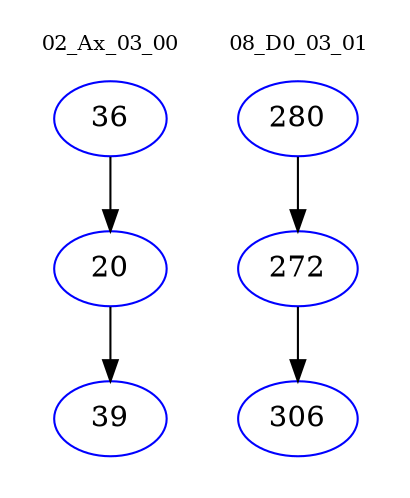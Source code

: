digraph{
subgraph cluster_0 {
color = white
label = "02_Ax_03_00";
fontsize=10;
T0_36 [label="36", color="blue"]
T0_36 -> T0_20 [color="black"]
T0_20 [label="20", color="blue"]
T0_20 -> T0_39 [color="black"]
T0_39 [label="39", color="blue"]
}
subgraph cluster_1 {
color = white
label = "08_D0_03_01";
fontsize=10;
T1_280 [label="280", color="blue"]
T1_280 -> T1_272 [color="black"]
T1_272 [label="272", color="blue"]
T1_272 -> T1_306 [color="black"]
T1_306 [label="306", color="blue"]
}
}
